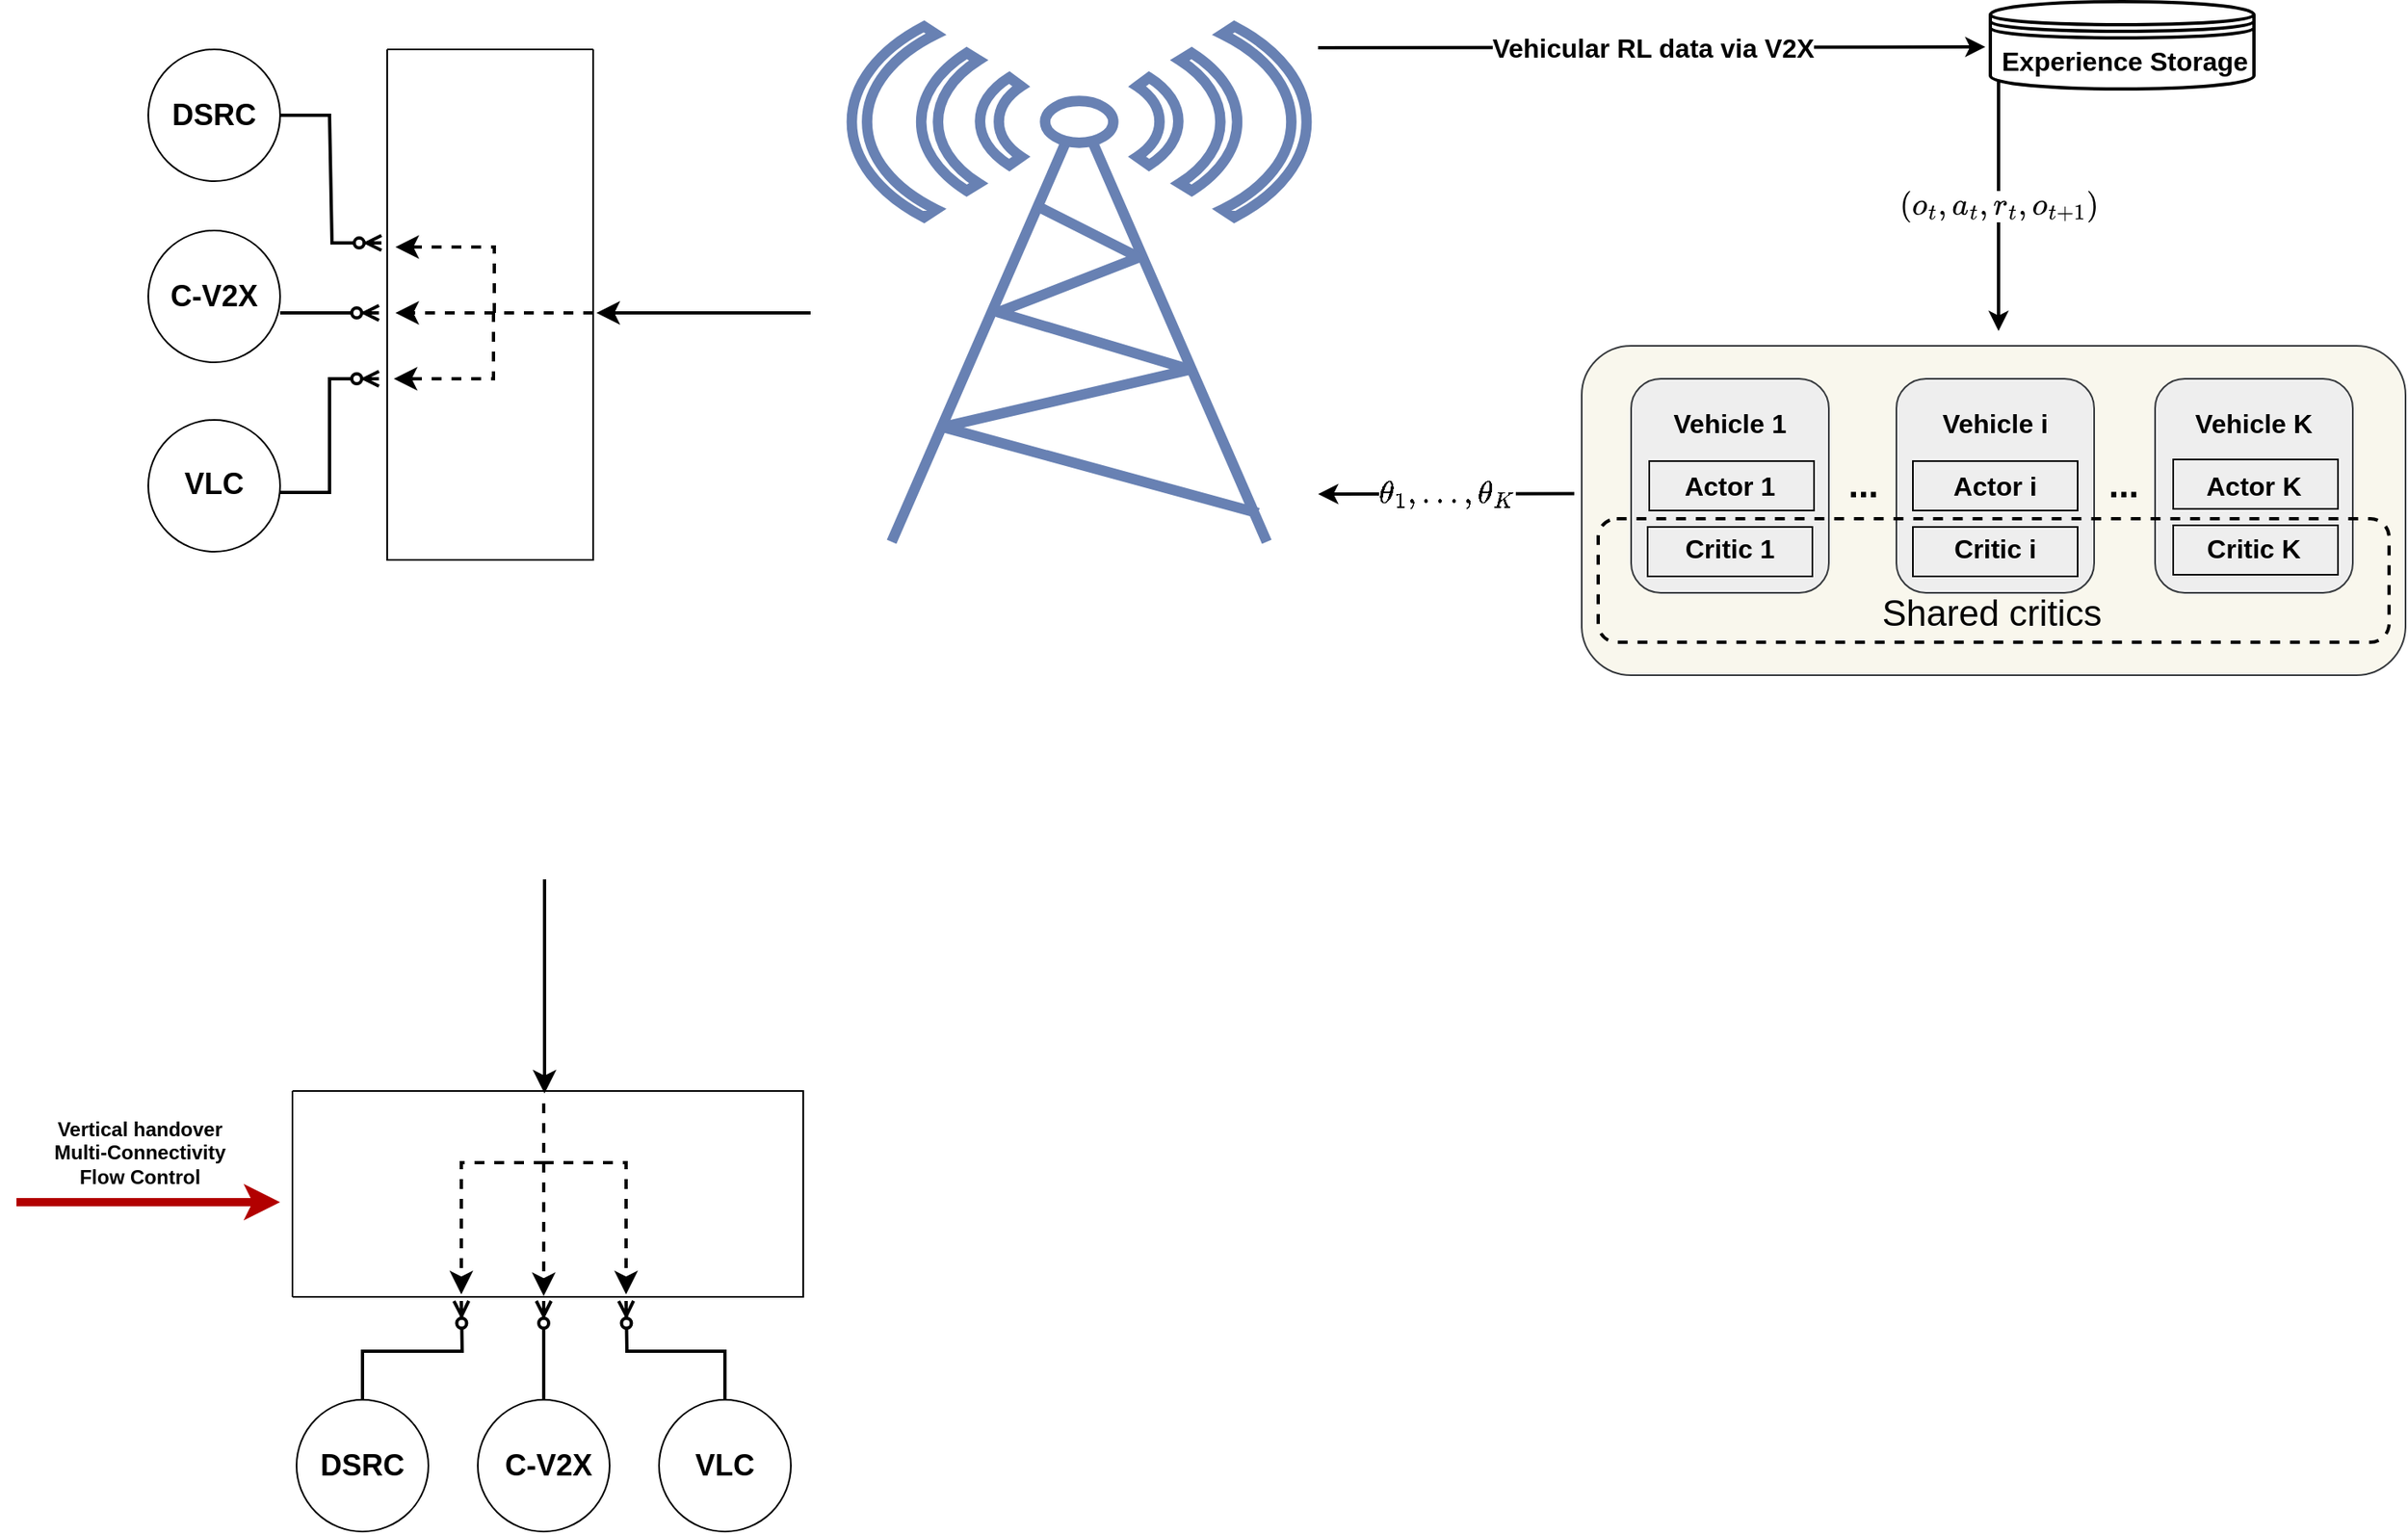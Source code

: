 <mxfile version="21.2.9" type="github">
  <diagram name="Page-1" id="2YBvvXClWsGukQMizWep">
    <mxGraphModel dx="2007" dy="1870" grid="1" gridSize="10" guides="1" tooltips="1" connect="1" arrows="1" fold="1" page="1" pageScale="1" pageWidth="850" pageHeight="1100" math="1" shadow="0">
      <root>
        <mxCell id="0" />
        <mxCell id="1" parent="0" />
        <mxCell id="Kj5qIFh146dT2ycBZiFC-2" value="" style="rounded=1;whiteSpace=wrap;html=1;fillColor=#f9f7ed;strokeColor=#36393d;" parent="1" vertex="1">
          <mxGeometry x="120" y="-20" width="500" height="200" as="geometry" />
        </mxCell>
        <mxCell id="Kj5qIFh146dT2ycBZiFC-3" value="&lt;b style=&quot;font-size: 16px;&quot;&gt;Vehicle 1&lt;br&gt;&lt;br&gt;Actor 1&lt;br&gt;&lt;br&gt;Critic 1&lt;/b&gt;" style="rounded=1;whiteSpace=wrap;html=1;fillColor=#eeeeee;strokeColor=#36393d;" parent="1" vertex="1">
          <mxGeometry x="150" width="120" height="130" as="geometry" />
        </mxCell>
        <mxCell id="Kj5qIFh146dT2ycBZiFC-4" value="&lt;b style=&quot;font-size: 16px;&quot;&gt;Vehicle i&lt;br&gt;&lt;br&gt;Actor i&lt;br&gt;&lt;br&gt;Critic i&lt;/b&gt;" style="rounded=1;whiteSpace=wrap;html=1;fillColor=#eeeeee;strokeColor=#36393d;" parent="1" vertex="1">
          <mxGeometry x="311" width="120" height="130" as="geometry" />
        </mxCell>
        <mxCell id="Kj5qIFh146dT2ycBZiFC-6" value="&lt;b style=&quot;font-size: 16px;&quot;&gt;Vehicle K&lt;br&gt;&lt;br&gt;Actor K&lt;br&gt;&lt;br&gt;Critic K&lt;/b&gt;" style="rounded=1;whiteSpace=wrap;html=1;fillColor=#eeeeee;strokeColor=#36393d;" parent="1" vertex="1">
          <mxGeometry x="468" width="120" height="130" as="geometry" />
        </mxCell>
        <mxCell id="Kj5qIFh146dT2ycBZiFC-8" value="&lt;b&gt;&lt;font style=&quot;font-size: 22px;&quot;&gt;...&lt;/font&gt;&lt;/b&gt;" style="text;html=1;strokeColor=none;fillColor=none;align=center;verticalAlign=middle;whiteSpace=wrap;rounded=0;" parent="1" vertex="1">
          <mxGeometry x="261" y="50" width="60" height="30" as="geometry" />
        </mxCell>
        <mxCell id="Kj5qIFh146dT2ycBZiFC-9" value="&lt;b&gt;&lt;font style=&quot;font-size: 22px;&quot;&gt;...&lt;/font&gt;&lt;/b&gt;" style="text;html=1;strokeColor=none;fillColor=none;align=center;verticalAlign=middle;whiteSpace=wrap;rounded=0;" parent="1" vertex="1">
          <mxGeometry x="419" y="50" width="60" height="30" as="geometry" />
        </mxCell>
        <mxCell id="Kj5qIFh146dT2ycBZiFC-11" value="" style="rounded=0;whiteSpace=wrap;html=1;fontSize=22;fillColor=none;" parent="1" vertex="1">
          <mxGeometry x="161" y="50" width="100" height="30" as="geometry" />
        </mxCell>
        <mxCell id="Kj5qIFh146dT2ycBZiFC-12" value="" style="rounded=0;whiteSpace=wrap;html=1;fontSize=22;fillColor=none;" parent="1" vertex="1">
          <mxGeometry x="160" y="90" width="100" height="30" as="geometry" />
        </mxCell>
        <mxCell id="Kj5qIFh146dT2ycBZiFC-13" value="" style="rounded=0;whiteSpace=wrap;html=1;fontSize=22;fillColor=none;" parent="1" vertex="1">
          <mxGeometry x="321" y="50" width="100" height="30" as="geometry" />
        </mxCell>
        <mxCell id="Kj5qIFh146dT2ycBZiFC-14" value="" style="rounded=0;whiteSpace=wrap;html=1;fontSize=22;fillColor=none;" parent="1" vertex="1">
          <mxGeometry x="321" y="90" width="100" height="30" as="geometry" />
        </mxCell>
        <mxCell id="Kj5qIFh146dT2ycBZiFC-15" value="" style="rounded=0;whiteSpace=wrap;html=1;fontSize=22;fillColor=none;" parent="1" vertex="1">
          <mxGeometry x="479" y="49" width="100" height="30" as="geometry" />
        </mxCell>
        <mxCell id="Kj5qIFh146dT2ycBZiFC-16" value="" style="rounded=0;whiteSpace=wrap;html=1;fontSize=22;fillColor=none;" parent="1" vertex="1">
          <mxGeometry x="479" y="89" width="100" height="30" as="geometry" />
        </mxCell>
        <mxCell id="Kj5qIFh146dT2ycBZiFC-19" value="" style="rounded=1;whiteSpace=wrap;html=1;fontSize=22;fillColor=none;dashed=1;strokeWidth=2;" parent="1" vertex="1">
          <mxGeometry x="130" y="85" width="480" height="75" as="geometry" />
        </mxCell>
        <mxCell id="Kj5qIFh146dT2ycBZiFC-20" value="Shared critics" style="text;html=1;strokeColor=none;fillColor=none;align=center;verticalAlign=middle;whiteSpace=wrap;rounded=0;fontSize=22;" parent="1" vertex="1">
          <mxGeometry x="159" y="128" width="420" height="30" as="geometry" />
        </mxCell>
        <mxCell id="Kj5qIFh146dT2ycBZiFC-28" value="" style="shape=datastore;whiteSpace=wrap;html=1;strokeWidth=2;fontSize=16;" parent="1" vertex="1">
          <mxGeometry x="368" y="-229" width="160" height="53" as="geometry" />
        </mxCell>
        <mxCell id="Kj5qIFh146dT2ycBZiFC-31" value="" style="endArrow=classic;html=1;rounded=0;strokeWidth=2;fontSize=16;entryX=0;entryY=0.5;entryDx=0;entryDy=0;" parent="1" edge="1">
          <mxGeometry relative="1" as="geometry">
            <mxPoint x="-40" y="-201" as="sourcePoint" />
            <mxPoint x="365" y="-201.5" as="targetPoint" />
          </mxGeometry>
        </mxCell>
        <mxCell id="Kj5qIFh146dT2ycBZiFC-32" value="Vehicular RL data via V2X" style="edgeLabel;resizable=0;html=1;align=center;verticalAlign=middle;strokeWidth=2;fontSize=16;fillColor=none;fontStyle=1" parent="Kj5qIFh146dT2ycBZiFC-31" connectable="0" vertex="1">
          <mxGeometry relative="1" as="geometry" />
        </mxCell>
        <mxCell id="Kj5qIFh146dT2ycBZiFC-33" value="" style="endArrow=classic;html=1;rounded=0;strokeWidth=2;fontSize=16;exitX=-0.009;exitY=0.449;exitDx=0;exitDy=0;exitPerimeter=0;" parent="1" source="Kj5qIFh146dT2ycBZiFC-2" edge="1">
          <mxGeometry relative="1" as="geometry">
            <mxPoint x="110" y="60" as="sourcePoint" />
            <mxPoint x="-40" y="70" as="targetPoint" />
          </mxGeometry>
        </mxCell>
        <mxCell id="Kj5qIFh146dT2ycBZiFC-34" value="$$\theta_1,\dots,\theta_K$$" style="edgeLabel;resizable=0;html=1;align=center;verticalAlign=middle;strokeWidth=2;fontSize=16;fillColor=none;" parent="Kj5qIFh146dT2ycBZiFC-33" connectable="0" vertex="1">
          <mxGeometry relative="1" as="geometry" />
        </mxCell>
        <mxCell id="Kj5qIFh146dT2ycBZiFC-35" value="" style="fontColor=#0066CC;verticalAlign=top;verticalLabelPosition=bottom;labelPosition=center;align=center;html=1;outlineConnect=0;fillColor=default;strokeColor=#6881B3;gradientColor=none;gradientDirection=north;strokeWidth=2;shape=mxgraph.networks.radio_tower;fontSize=16;" parent="1" vertex="1">
          <mxGeometry x="-323" y="-214" width="276" height="313" as="geometry" />
        </mxCell>
        <mxCell id="_0HYidjk9VwmrmX6DFW6-1" value="" style="endArrow=classic;html=1;rounded=0;fontSize=16;strokeWidth=2;" edge="1" parent="1">
          <mxGeometry relative="1" as="geometry">
            <mxPoint x="373" y="-181" as="sourcePoint" />
            <mxPoint x="373" y="-29" as="targetPoint" />
          </mxGeometry>
        </mxCell>
        <mxCell id="_0HYidjk9VwmrmX6DFW6-2" value="&lt;svg style=&quot;vertical-align: -0.566ex;&quot; xmlns:xlink=&quot;http://www.w3.org/1999/xlink&quot; viewBox=&quot;0 -750 6318.7 1000&quot; role=&quot;img&quot; height=&quot;2.262ex&quot; width=&quot;14.296ex&quot; xmlns=&quot;http://www.w3.org/2000/svg&quot;&gt;&lt;defs&gt;&lt;path d=&quot;M94 250Q94 319 104 381T127 488T164 576T202 643T244 695T277 729T302 750H315H319Q333 750 333 741Q333 738 316 720T275 667T226 581T184 443T167 250T184 58T225 -81T274 -167T316 -220T333 -241Q333 -250 318 -250H315H302L274 -226Q180 -141 137 -14T94 250Z&quot; id=&quot;MJX-1-TEX-N-28&quot;&gt;&lt;/path&gt;&lt;path d=&quot;M201 -11Q126 -11 80 38T34 156Q34 221 64 279T146 380Q222 441 301 441Q333 441 341 440Q354 437 367 433T402 417T438 387T464 338T476 268Q476 161 390 75T201 -11ZM121 120Q121 70 147 48T206 26Q250 26 289 58T351 142Q360 163 374 216T388 308Q388 352 370 375Q346 405 306 405Q243 405 195 347Q158 303 140 230T121 120Z&quot; id=&quot;MJX-1-TEX-I-1D45C&quot;&gt;&lt;/path&gt;&lt;path d=&quot;M26 385Q19 392 19 395Q19 399 22 411T27 425Q29 430 36 430T87 431H140L159 511Q162 522 166 540T173 566T179 586T187 603T197 615T211 624T229 626Q247 625 254 615T261 596Q261 589 252 549T232 470L222 433Q222 431 272 431H323Q330 424 330 420Q330 398 317 385H210L174 240Q135 80 135 68Q135 26 162 26Q197 26 230 60T283 144Q285 150 288 151T303 153H307Q322 153 322 145Q322 142 319 133Q314 117 301 95T267 48T216 6T155 -11Q125 -11 98 4T59 56Q57 64 57 83V101L92 241Q127 382 128 383Q128 385 77 385H26Z&quot; id=&quot;MJX-1-TEX-I-1D461&quot;&gt;&lt;/path&gt;&lt;path d=&quot;M78 35T78 60T94 103T137 121Q165 121 187 96T210 8Q210 -27 201 -60T180 -117T154 -158T130 -185T117 -194Q113 -194 104 -185T95 -172Q95 -168 106 -156T131 -126T157 -76T173 -3V9L172 8Q170 7 167 6T161 3T152 1T140 0Q113 0 96 17Z&quot; id=&quot;MJX-1-TEX-N-2C&quot;&gt;&lt;/path&gt;&lt;path d=&quot;M33 157Q33 258 109 349T280 441Q331 441 370 392Q386 422 416 422Q429 422 439 414T449 394Q449 381 412 234T374 68Q374 43 381 35T402 26Q411 27 422 35Q443 55 463 131Q469 151 473 152Q475 153 483 153H487Q506 153 506 144Q506 138 501 117T481 63T449 13Q436 0 417 -8Q409 -10 393 -10Q359 -10 336 5T306 36L300 51Q299 52 296 50Q294 48 292 46Q233 -10 172 -10Q117 -10 75 30T33 157ZM351 328Q351 334 346 350T323 385T277 405Q242 405 210 374T160 293Q131 214 119 129Q119 126 119 118T118 106Q118 61 136 44T179 26Q217 26 254 59T298 110Q300 114 325 217T351 328Z&quot; id=&quot;MJX-1-TEX-I-1D44E&quot;&gt;&lt;/path&gt;&lt;path d=&quot;M21 287Q22 290 23 295T28 317T38 348T53 381T73 411T99 433T132 442Q161 442 183 430T214 408T225 388Q227 382 228 382T236 389Q284 441 347 441H350Q398 441 422 400Q430 381 430 363Q430 333 417 315T391 292T366 288Q346 288 334 299T322 328Q322 376 378 392Q356 405 342 405Q286 405 239 331Q229 315 224 298T190 165Q156 25 151 16Q138 -11 108 -11Q95 -11 87 -5T76 7T74 17Q74 30 114 189T154 366Q154 405 128 405Q107 405 92 377T68 316T57 280Q55 278 41 278H27Q21 284 21 287Z&quot; id=&quot;MJX-1-TEX-I-1D45F&quot;&gt;&lt;/path&gt;&lt;path d=&quot;M56 237T56 250T70 270H369V420L370 570Q380 583 389 583Q402 583 409 568V270H707Q722 262 722 250T707 230H409V-68Q401 -82 391 -82H389H387Q375 -82 369 -68V230H70Q56 237 56 250Z&quot; id=&quot;MJX-1-TEX-N-2B&quot;&gt;&lt;/path&gt;&lt;path d=&quot;M213 578L200 573Q186 568 160 563T102 556H83V602H102Q149 604 189 617T245 641T273 663Q275 666 285 666Q294 666 302 660V361L303 61Q310 54 315 52T339 48T401 46H427V0H416Q395 3 257 3Q121 3 100 0H88V46H114Q136 46 152 46T177 47T193 50T201 52T207 57T213 61V578Z&quot; id=&quot;MJX-1-TEX-N-31&quot;&gt;&lt;/path&gt;&lt;path d=&quot;M60 749L64 750Q69 750 74 750H86L114 726Q208 641 251 514T294 250Q294 182 284 119T261 12T224 -76T186 -143T145 -194T113 -227T90 -246Q87 -249 86 -250H74Q66 -250 63 -250T58 -247T55 -238Q56 -237 66 -225Q221 -64 221 250T66 725Q56 737 55 738Q55 746 60 749Z&quot; id=&quot;MJX-1-TEX-N-29&quot;&gt;&lt;/path&gt;&lt;/defs&gt;&lt;g transform=&quot;scale(1,-1)&quot; stroke-width=&quot;0&quot; fill=&quot;currentColor&quot; stroke=&quot;currentColor&quot;&gt;&lt;g data-mml-node=&quot;math&quot;&gt;&lt;g data-mml-node=&quot;mo&quot;&gt;&lt;use xlink:href=&quot;#MJX-1-TEX-N-28&quot; data-c=&quot;28&quot;&gt;&lt;/use&gt;&lt;/g&gt;&lt;g transform=&quot;translate(389,0)&quot; data-mml-node=&quot;msub&quot;&gt;&lt;g data-mml-node=&quot;mi&quot;&gt;&lt;use xlink:href=&quot;#MJX-1-TEX-I-1D45C&quot; data-c=&quot;1D45C&quot;&gt;&lt;/use&gt;&lt;/g&gt;&lt;g transform=&quot;translate(518,-150) scale(0.707)&quot; data-mml-node=&quot;mi&quot;&gt;&lt;use xlink:href=&quot;#MJX-1-TEX-I-1D461&quot; data-c=&quot;1D461&quot;&gt;&lt;/use&gt;&lt;/g&gt;&lt;/g&gt;&lt;g transform=&quot;translate(1212.3,0)&quot; data-mml-node=&quot;mo&quot;&gt;&lt;use xlink:href=&quot;#MJX-1-TEX-N-2C&quot; data-c=&quot;2C&quot;&gt;&lt;/use&gt;&lt;/g&gt;&lt;g transform=&quot;translate(1656.9,0)&quot; data-mml-node=&quot;msub&quot;&gt;&lt;g data-mml-node=&quot;mi&quot;&gt;&lt;use xlink:href=&quot;#MJX-1-TEX-I-1D44E&quot; data-c=&quot;1D44E&quot;&gt;&lt;/use&gt;&lt;/g&gt;&lt;g transform=&quot;translate(562,-150) scale(0.707)&quot; data-mml-node=&quot;mi&quot;&gt;&lt;use xlink:href=&quot;#MJX-1-TEX-I-1D461&quot; data-c=&quot;1D461&quot;&gt;&lt;/use&gt;&lt;/g&gt;&lt;/g&gt;&lt;g transform=&quot;translate(2524.2,0)&quot; data-mml-node=&quot;mo&quot;&gt;&lt;use xlink:href=&quot;#MJX-1-TEX-N-2C&quot; data-c=&quot;2C&quot;&gt;&lt;/use&gt;&lt;/g&gt;&lt;g transform=&quot;translate(2968.9,0)&quot; data-mml-node=&quot;msub&quot;&gt;&lt;g data-mml-node=&quot;mi&quot;&gt;&lt;use xlink:href=&quot;#MJX-1-TEX-I-1D45F&quot; data-c=&quot;1D45F&quot;&gt;&lt;/use&gt;&lt;/g&gt;&lt;g transform=&quot;translate(484,-150) scale(0.707)&quot; data-mml-node=&quot;mi&quot;&gt;&lt;use xlink:href=&quot;#MJX-1-TEX-I-1D461&quot; data-c=&quot;1D461&quot;&gt;&lt;/use&gt;&lt;/g&gt;&lt;/g&gt;&lt;g transform=&quot;translate(3758.1,0)&quot; data-mml-node=&quot;mo&quot;&gt;&lt;use xlink:href=&quot;#MJX-1-TEX-N-2C&quot; data-c=&quot;2C&quot;&gt;&lt;/use&gt;&lt;/g&gt;&lt;g transform=&quot;translate(4202.8,0)&quot; data-mml-node=&quot;msub&quot;&gt;&lt;g data-mml-node=&quot;mi&quot;&gt;&lt;use xlink:href=&quot;#MJX-1-TEX-I-1D45C&quot; data-c=&quot;1D45C&quot;&gt;&lt;/use&gt;&lt;/g&gt;&lt;g data-mjx-texclass=&quot;ORD&quot; transform=&quot;translate(518,-150) scale(0.707)&quot; data-mml-node=&quot;TeXAtom&quot;&gt;&lt;g data-mml-node=&quot;mi&quot;&gt;&lt;use xlink:href=&quot;#MJX-1-TEX-I-1D461&quot; data-c=&quot;1D461&quot;&gt;&lt;/use&gt;&lt;/g&gt;&lt;g transform=&quot;translate(361,0)&quot; data-mml-node=&quot;mo&quot;&gt;&lt;use xlink:href=&quot;#MJX-1-TEX-N-2B&quot; data-c=&quot;2B&quot;&gt;&lt;/use&gt;&lt;/g&gt;&lt;g transform=&quot;translate(1139,0)&quot; data-mml-node=&quot;mn&quot;&gt;&lt;use xlink:href=&quot;#MJX-1-TEX-N-31&quot; data-c=&quot;31&quot;&gt;&lt;/use&gt;&lt;/g&gt;&lt;/g&gt;&lt;/g&gt;&lt;g transform=&quot;translate(5929.7,0)&quot; data-mml-node=&quot;mo&quot;&gt;&lt;use xlink:href=&quot;#MJX-1-TEX-N-29&quot; data-c=&quot;29&quot;&gt;&lt;/use&gt;&lt;/g&gt;&lt;/g&gt;&lt;/g&gt;&lt;/svg&gt;" style="edgeLabel;resizable=0;html=1;align=center;verticalAlign=middle;dashed=1;strokeWidth=2;fontSize=16;fillColor=none;" connectable="0" vertex="1" parent="_0HYidjk9VwmrmX6DFW6-1">
          <mxGeometry relative="1" as="geometry">
            <mxPoint as="offset" />
          </mxGeometry>
        </mxCell>
        <mxCell id="_0HYidjk9VwmrmX6DFW6-3" value="&lt;b&gt;Experience Storage&lt;/b&gt;" style="edgeLabel;resizable=0;html=1;align=left;verticalAlign=bottom;dashed=1;strokeWidth=2;fontSize=16;fillColor=none;" connectable="0" vertex="1" parent="_0HYidjk9VwmrmX6DFW6-1">
          <mxGeometry x="-1" relative="1" as="geometry">
            <mxPoint y="-1" as="offset" />
          </mxGeometry>
        </mxCell>
        <mxCell id="_0HYidjk9VwmrmX6DFW6-6" value="" style="ellipse;whiteSpace=wrap;html=1;aspect=fixed;" vertex="1" parent="1">
          <mxGeometry x="-750" y="-200" width="80" height="80" as="geometry" />
        </mxCell>
        <mxCell id="_0HYidjk9VwmrmX6DFW6-7" value="" style="ellipse;whiteSpace=wrap;html=1;aspect=fixed;" vertex="1" parent="1">
          <mxGeometry x="-750" y="-90" width="80" height="80" as="geometry" />
        </mxCell>
        <mxCell id="_0HYidjk9VwmrmX6DFW6-8" value="" style="ellipse;whiteSpace=wrap;html=1;aspect=fixed;" vertex="1" parent="1">
          <mxGeometry x="-750" y="25" width="80" height="80" as="geometry" />
        </mxCell>
        <mxCell id="_0HYidjk9VwmrmX6DFW6-9" value="&lt;font style=&quot;font-size: 18px;&quot;&gt;&lt;b&gt;DSRC&lt;/b&gt;&lt;/font&gt;" style="text;html=1;strokeColor=none;fillColor=none;align=center;verticalAlign=middle;whiteSpace=wrap;rounded=0;" vertex="1" parent="1">
          <mxGeometry x="-740" y="-175" width="60" height="30" as="geometry" />
        </mxCell>
        <mxCell id="_0HYidjk9VwmrmX6DFW6-10" value="&lt;font style=&quot;font-size: 18px;&quot;&gt;&lt;b&gt;C-V2X&lt;/b&gt;&lt;/font&gt;" style="text;html=1;strokeColor=none;fillColor=none;align=center;verticalAlign=middle;whiteSpace=wrap;rounded=0;" vertex="1" parent="1">
          <mxGeometry x="-740" y="-65" width="60" height="30" as="geometry" />
        </mxCell>
        <mxCell id="_0HYidjk9VwmrmX6DFW6-11" value="&lt;font style=&quot;font-size: 18px;&quot;&gt;&lt;b&gt;VLC&lt;/b&gt;&lt;/font&gt;" style="text;html=1;strokeColor=none;fillColor=none;align=center;verticalAlign=middle;whiteSpace=wrap;rounded=0;" vertex="1" parent="1">
          <mxGeometry x="-740" y="49" width="60" height="30" as="geometry" />
        </mxCell>
        <mxCell id="_0HYidjk9VwmrmX6DFW6-12" value="" style="edgeStyle=entityRelationEdgeStyle;fontSize=12;html=1;endArrow=ERzeroToMany;endFill=1;rounded=0;entryX=0.614;entryY=-0.016;entryDx=0;entryDy=0;entryPerimeter=0;strokeWidth=2;" edge="1" parent="1">
          <mxGeometry width="100" height="100" relative="1" as="geometry">
            <mxPoint x="-670" y="-160" as="sourcePoint" />
            <mxPoint x="-608.5" y="-82.463" as="targetPoint" />
          </mxGeometry>
        </mxCell>
        <mxCell id="_0HYidjk9VwmrmX6DFW6-13" value="" style="edgeStyle=entityRelationEdgeStyle;fontSize=12;html=1;endArrow=ERzeroToMany;endFill=1;rounded=0;strokeWidth=2;" edge="1" parent="1">
          <mxGeometry width="100" height="100" relative="1" as="geometry">
            <mxPoint x="-670" y="-40" as="sourcePoint" />
            <mxPoint x="-610" y="-40" as="targetPoint" />
          </mxGeometry>
        </mxCell>
        <mxCell id="_0HYidjk9VwmrmX6DFW6-14" value="" style="edgeStyle=entityRelationEdgeStyle;fontSize=12;html=1;endArrow=ERzeroToMany;endFill=1;rounded=0;strokeWidth=2;" edge="1" parent="1">
          <mxGeometry width="100" height="100" relative="1" as="geometry">
            <mxPoint x="-670" y="69" as="sourcePoint" />
            <mxPoint x="-610" as="targetPoint" />
          </mxGeometry>
        </mxCell>
        <mxCell id="_0HYidjk9VwmrmX6DFW6-15" value="" style="edgeStyle=segmentEdgeStyle;endArrow=classic;html=1;curved=0;rounded=0;endSize=8;startSize=8;strokeWidth=2;" edge="1" parent="1">
          <mxGeometry width="50" height="50" relative="1" as="geometry">
            <mxPoint x="-348" y="-40" as="sourcePoint" />
            <mxPoint x="-478" y="-40" as="targetPoint" />
          </mxGeometry>
        </mxCell>
        <mxCell id="_0HYidjk9VwmrmX6DFW6-20" value="" style="edgeStyle=elbowEdgeStyle;elbow=horizontal;endArrow=classic;html=1;curved=0;rounded=0;endSize=8;startSize=8;strokeWidth=2;dashed=1;" edge="1" parent="1">
          <mxGeometry width="50" height="50" relative="1" as="geometry">
            <mxPoint x="-480" y="-40" as="sourcePoint" />
            <mxPoint x="-600" y="-80" as="targetPoint" />
          </mxGeometry>
        </mxCell>
        <mxCell id="_0HYidjk9VwmrmX6DFW6-22" value="" style="edgeStyle=segmentEdgeStyle;endArrow=classic;html=1;curved=0;rounded=0;endSize=8;startSize=8;strokeWidth=2;dashed=1;" edge="1" parent="1">
          <mxGeometry width="50" height="50" relative="1" as="geometry">
            <mxPoint x="-480" y="-40" as="sourcePoint" />
            <mxPoint x="-600" y="-40" as="targetPoint" />
          </mxGeometry>
        </mxCell>
        <mxCell id="_0HYidjk9VwmrmX6DFW6-23" value="" style="edgeStyle=elbowEdgeStyle;elbow=horizontal;endArrow=classic;html=1;curved=0;rounded=0;endSize=8;startSize=8;strokeWidth=2;dashed=1;" edge="1" parent="1">
          <mxGeometry width="50" height="50" relative="1" as="geometry">
            <mxPoint x="-480" y="-40" as="sourcePoint" />
            <mxPoint x="-601" as="targetPoint" />
          </mxGeometry>
        </mxCell>
        <mxCell id="_0HYidjk9VwmrmX6DFW6-26" value="" style="swimlane;startSize=0;" vertex="1" parent="1">
          <mxGeometry x="-605" y="-200" width="125" height="310" as="geometry" />
        </mxCell>
        <mxCell id="_0HYidjk9VwmrmX6DFW6-27" value="" style="swimlane;startSize=0;rotation=-90;" vertex="1" parent="1">
          <mxGeometry x="-570" y="340" width="125" height="310" as="geometry" />
        </mxCell>
        <mxCell id="_0HYidjk9VwmrmX6DFW6-47" value="" style="edgeStyle=segmentEdgeStyle;endArrow=classic;html=1;curved=0;rounded=0;endSize=8;startSize=8;strokeWidth=2;dashed=1;" edge="1" parent="_0HYidjk9VwmrmX6DFW6-27">
          <mxGeometry width="50" height="50" relative="1" as="geometry">
            <mxPoint x="60" y="136" as="sourcePoint" />
            <mxPoint x="10" y="216" as="targetPoint" />
          </mxGeometry>
        </mxCell>
        <mxCell id="_0HYidjk9VwmrmX6DFW6-48" value="" style="edgeStyle=segmentEdgeStyle;endArrow=classic;html=1;curved=0;rounded=0;endSize=8;startSize=8;strokeWidth=2;dashed=1;" edge="1" parent="_0HYidjk9VwmrmX6DFW6-27">
          <mxGeometry width="50" height="50" relative="1" as="geometry">
            <mxPoint x="60" y="136" as="sourcePoint" />
            <mxPoint x="110" y="216" as="targetPoint" />
          </mxGeometry>
        </mxCell>
        <mxCell id="_0HYidjk9VwmrmX6DFW6-28" value="" style="ellipse;whiteSpace=wrap;html=1;aspect=fixed;" vertex="1" parent="1">
          <mxGeometry x="-660" y="620" width="80" height="80" as="geometry" />
        </mxCell>
        <mxCell id="_0HYidjk9VwmrmX6DFW6-29" value="&lt;font style=&quot;font-size: 18px;&quot;&gt;&lt;b&gt;DSRC&lt;/b&gt;&lt;/font&gt;" style="text;html=1;strokeColor=none;fillColor=none;align=center;verticalAlign=middle;whiteSpace=wrap;rounded=0;" vertex="1" parent="1">
          <mxGeometry x="-650" y="645" width="60" height="30" as="geometry" />
        </mxCell>
        <mxCell id="_0HYidjk9VwmrmX6DFW6-30" value="" style="ellipse;whiteSpace=wrap;html=1;aspect=fixed;" vertex="1" parent="1">
          <mxGeometry x="-550" y="620" width="80" height="80" as="geometry" />
        </mxCell>
        <mxCell id="_0HYidjk9VwmrmX6DFW6-31" value="&lt;font style=&quot;font-size: 18px;&quot;&gt;&lt;b&gt;C-V2X&lt;/b&gt;&lt;/font&gt;" style="text;html=1;strokeColor=none;fillColor=none;align=center;verticalAlign=middle;whiteSpace=wrap;rounded=0;" vertex="1" parent="1">
          <mxGeometry x="-537.5" y="645" width="60" height="30" as="geometry" />
        </mxCell>
        <mxCell id="_0HYidjk9VwmrmX6DFW6-32" value="" style="ellipse;whiteSpace=wrap;html=1;aspect=fixed;" vertex="1" parent="1">
          <mxGeometry x="-440" y="620" width="80" height="80" as="geometry" />
        </mxCell>
        <mxCell id="_0HYidjk9VwmrmX6DFW6-33" value="&lt;font style=&quot;font-size: 18px;&quot;&gt;&lt;b&gt;VLC&lt;/b&gt;&lt;/font&gt;" style="text;html=1;strokeColor=none;fillColor=none;align=center;verticalAlign=middle;whiteSpace=wrap;rounded=0;" vertex="1" parent="1">
          <mxGeometry x="-430" y="645" width="60" height="30" as="geometry" />
        </mxCell>
        <mxCell id="_0HYidjk9VwmrmX6DFW6-36" value="" style="edgeStyle=orthogonalEdgeStyle;fontSize=12;html=1;endArrow=ERzeroToMany;endFill=1;rounded=0;strokeWidth=2;exitX=0.5;exitY=0;exitDx=0;exitDy=0;" edge="1" parent="1" source="_0HYidjk9VwmrmX6DFW6-28">
          <mxGeometry width="100" height="100" relative="1" as="geometry">
            <mxPoint x="-780" y="590" as="sourcePoint" />
            <mxPoint x="-560" y="560" as="targetPoint" />
          </mxGeometry>
        </mxCell>
        <mxCell id="_0HYidjk9VwmrmX6DFW6-37" value="" style="edgeStyle=orthogonalEdgeStyle;fontSize=12;html=1;endArrow=ERzeroToMany;endFill=1;rounded=0;strokeWidth=2;exitX=0.5;exitY=0;exitDx=0;exitDy=0;" edge="1" parent="1" source="_0HYidjk9VwmrmX6DFW6-30">
          <mxGeometry width="100" height="100" relative="1" as="geometry">
            <mxPoint x="-520" y="610" as="sourcePoint" />
            <mxPoint x="-510" y="560" as="targetPoint" />
          </mxGeometry>
        </mxCell>
        <mxCell id="_0HYidjk9VwmrmX6DFW6-38" value="" style="edgeStyle=orthogonalEdgeStyle;fontSize=12;html=1;endArrow=ERzeroToMany;endFill=1;rounded=0;strokeWidth=2;exitX=0.5;exitY=0;exitDx=0;exitDy=0;" edge="1" parent="1" source="_0HYidjk9VwmrmX6DFW6-32">
          <mxGeometry width="100" height="100" relative="1" as="geometry">
            <mxPoint x="-340" y="590" as="sourcePoint" />
            <mxPoint x="-460" y="560" as="targetPoint" />
          </mxGeometry>
        </mxCell>
        <mxCell id="_0HYidjk9VwmrmX6DFW6-42" value="" style="edgeStyle=segmentEdgeStyle;endArrow=classic;html=1;curved=0;rounded=0;endSize=8;startSize=8;strokeWidth=2;" edge="1" parent="1">
          <mxGeometry width="50" height="50" relative="1" as="geometry">
            <mxPoint x="-509.5" y="304" as="sourcePoint" />
            <mxPoint x="-509.5" y="434" as="targetPoint" />
          </mxGeometry>
        </mxCell>
        <mxCell id="_0HYidjk9VwmrmX6DFW6-44" value="" style="edgeStyle=segmentEdgeStyle;endArrow=classic;html=1;curved=0;rounded=0;endSize=8;startSize=8;strokeWidth=2;dashed=1;" edge="1" parent="1">
          <mxGeometry width="50" height="50" relative="1" as="geometry">
            <mxPoint x="-510" y="440" as="sourcePoint" />
            <mxPoint x="-510" y="557" as="targetPoint" />
          </mxGeometry>
        </mxCell>
        <mxCell id="_0HYidjk9VwmrmX6DFW6-49" value="" style="endArrow=classic;html=1;rounded=0;strokeWidth=5;fillColor=#e51400;strokeColor=#B20000;" edge="1" parent="1">
          <mxGeometry relative="1" as="geometry">
            <mxPoint x="-830" y="500" as="sourcePoint" />
            <mxPoint x="-670" y="500" as="targetPoint" />
          </mxGeometry>
        </mxCell>
        <mxCell id="_0HYidjk9VwmrmX6DFW6-52" value="&lt;b&gt;Vertical handover&lt;br&gt;Multi-Connectivity&lt;br&gt;Flow Control&lt;/b&gt;" style="text;html=1;strokeColor=none;fillColor=none;align=center;verticalAlign=middle;whiteSpace=wrap;rounded=0;" vertex="1" parent="1">
          <mxGeometry x="-830" y="450" width="150" height="40" as="geometry" />
        </mxCell>
      </root>
    </mxGraphModel>
  </diagram>
</mxfile>
